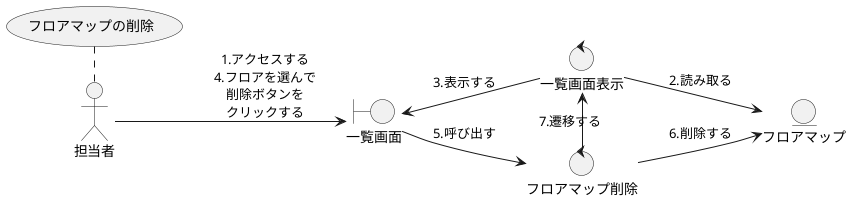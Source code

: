 @startuml
left to right direction

usecase フロアマップの削除
actor 担当者
boundary 一覧画面
control 一覧画面表示
entity フロアマップ
control フロアマップ削除

フロアマップの削除 . 担当者
担当者 --> 一覧画面: 1.アクセスする\n4.フロアを選んで\n削除ボタンを\nクリックする
一覧画面 <-- 一覧画面表示: 3.表示する
一覧画面表示 --> フロアマップ: 2.読み取る
一覧画面 --> フロアマップ削除: 5.呼び出す
フロアマップ削除 --> フロアマップ: 6.削除する
フロアマップ削除 -l-> 一覧画面表示: 7.遷移する

@enduml
